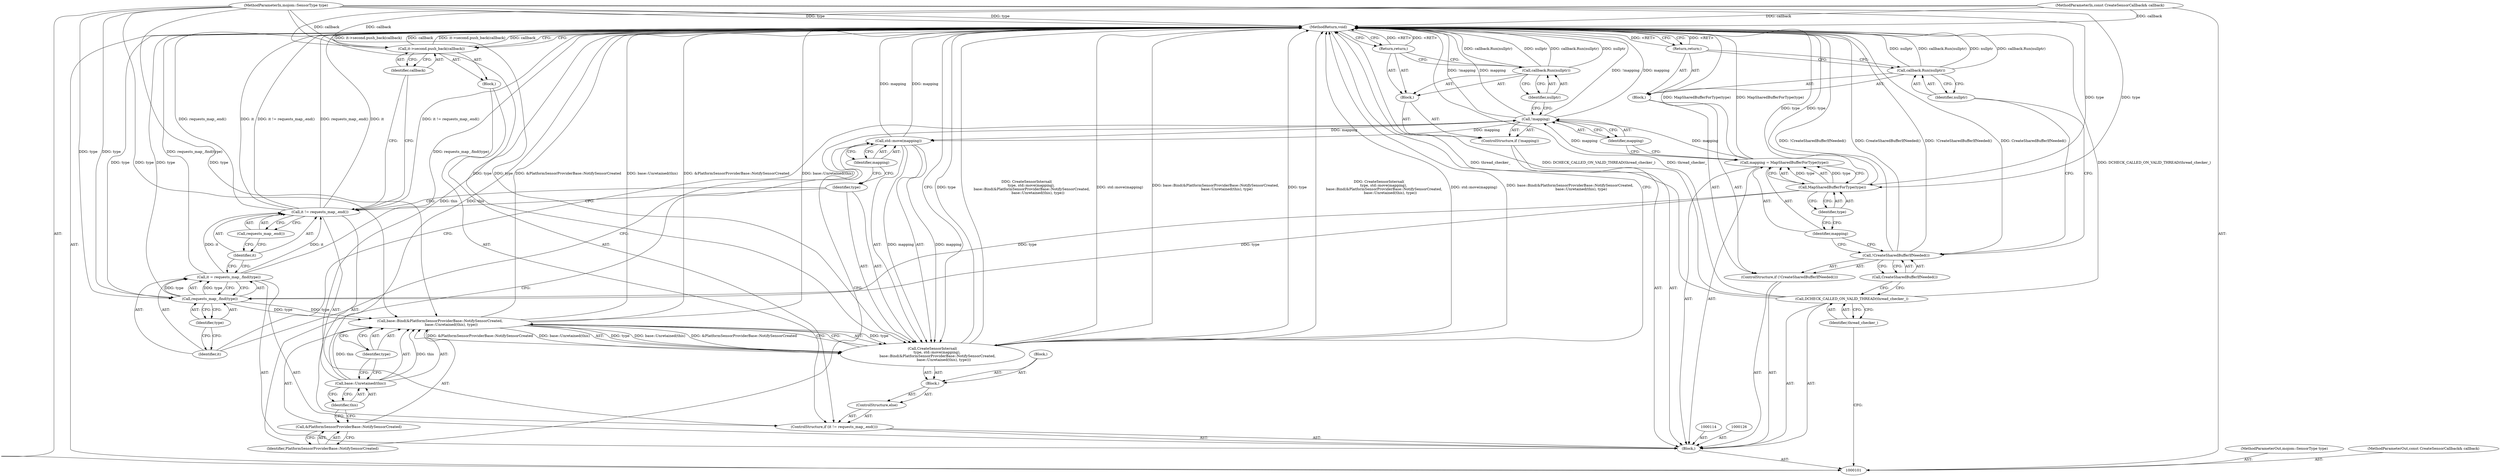 digraph "1_Chrome_c0c8978849ac57e4ecd613ddc8ff7852a2054734_19" {
"1000151" [label="(MethodReturn,void)"];
"1000115" [label="(Call,mapping = MapSharedBufferForType(type))"];
"1000116" [label="(Identifier,mapping)"];
"1000117" [label="(Call,MapSharedBufferForType(type))"];
"1000118" [label="(Identifier,type)"];
"1000122" [label="(Block,)"];
"1000119" [label="(ControlStructure,if (!mapping))"];
"1000120" [label="(Call,!mapping)"];
"1000121" [label="(Identifier,mapping)"];
"1000124" [label="(Identifier,nullptr)"];
"1000123" [label="(Call,callback.Run(nullptr))"];
"1000125" [label="(Return,return;)"];
"1000129" [label="(Call,requests_map_.find(type))"];
"1000130" [label="(Identifier,type)"];
"1000127" [label="(Call,it = requests_map_.find(type))"];
"1000128" [label="(Identifier,it)"];
"1000134" [label="(Call,requests_map_.end())"];
"1000131" [label="(ControlStructure,if (it != requests_map_.end()))"];
"1000135" [label="(Block,)"];
"1000132" [label="(Call,it != requests_map_.end())"];
"1000133" [label="(Identifier,it)"];
"1000137" [label="(Identifier,callback)"];
"1000136" [label="(Call,it->second.push_back(callback))"];
"1000102" [label="(MethodParameterIn,mojom::SensorType type)"];
"1000223" [label="(MethodParameterOut,mojom::SensorType type)"];
"1000138" [label="(ControlStructure,else)"];
"1000139" [label="(Block,)"];
"1000140" [label="(Block,)"];
"1000141" [label="(Call,CreateSensorInternal(\n        type, std::move(mapping),\n         base::Bind(&PlatformSensorProviderBase::NotifySensorCreated,\n                    base::Unretained(this), type)))"];
"1000143" [label="(Call,std::move(mapping))"];
"1000144" [label="(Identifier,mapping)"];
"1000142" [label="(Identifier,type)"];
"1000146" [label="(Call,&PlatformSensorProviderBase::NotifySensorCreated)"];
"1000147" [label="(Identifier,PlatformSensorProviderBase::NotifySensorCreated)"];
"1000145" [label="(Call,base::Bind(&PlatformSensorProviderBase::NotifySensorCreated,\n                    base::Unretained(this), type))"];
"1000148" [label="(Call,base::Unretained(this))"];
"1000149" [label="(Identifier,this)"];
"1000150" [label="(Identifier,type)"];
"1000103" [label="(MethodParameterIn,const CreateSensorCallback& callback)"];
"1000224" [label="(MethodParameterOut,const CreateSensorCallback& callback)"];
"1000104" [label="(Block,)"];
"1000105" [label="(Call,DCHECK_CALLED_ON_VALID_THREAD(thread_checker_))"];
"1000106" [label="(Identifier,thread_checker_)"];
"1000107" [label="(ControlStructure,if (!CreateSharedBufferIfNeeded()))"];
"1000110" [label="(Block,)"];
"1000108" [label="(Call,!CreateSharedBufferIfNeeded())"];
"1000109" [label="(Call,CreateSharedBufferIfNeeded())"];
"1000112" [label="(Identifier,nullptr)"];
"1000111" [label="(Call,callback.Run(nullptr))"];
"1000113" [label="(Return,return;)"];
"1000151" -> "1000101"  [label="AST: "];
"1000151" -> "1000113"  [label="CFG: "];
"1000151" -> "1000125"  [label="CFG: "];
"1000151" -> "1000136"  [label="CFG: "];
"1000151" -> "1000141"  [label="CFG: "];
"1000125" -> "1000151"  [label="DDG: <RET>"];
"1000115" -> "1000151"  [label="DDG: MapSharedBufferForType(type)"];
"1000129" -> "1000151"  [label="DDG: type"];
"1000141" -> "1000151"  [label="DDG: type"];
"1000141" -> "1000151"  [label="DDG: CreateSensorInternal(\n        type, std::move(mapping),\n         base::Bind(&PlatformSensorProviderBase::NotifySensorCreated,\n                    base::Unretained(this), type))"];
"1000141" -> "1000151"  [label="DDG: std::move(mapping)"];
"1000141" -> "1000151"  [label="DDG: base::Bind(&PlatformSensorProviderBase::NotifySensorCreated,\n                    base::Unretained(this), type)"];
"1000108" -> "1000151"  [label="DDG: !CreateSharedBufferIfNeeded()"];
"1000108" -> "1000151"  [label="DDG: CreateSharedBufferIfNeeded()"];
"1000105" -> "1000151"  [label="DDG: DCHECK_CALLED_ON_VALID_THREAD(thread_checker_)"];
"1000105" -> "1000151"  [label="DDG: thread_checker_"];
"1000117" -> "1000151"  [label="DDG: type"];
"1000120" -> "1000151"  [label="DDG: !mapping"];
"1000120" -> "1000151"  [label="DDG: mapping"];
"1000145" -> "1000151"  [label="DDG: &PlatformSensorProviderBase::NotifySensorCreated"];
"1000145" -> "1000151"  [label="DDG: base::Unretained(this)"];
"1000111" -> "1000151"  [label="DDG: callback.Run(nullptr)"];
"1000111" -> "1000151"  [label="DDG: nullptr"];
"1000123" -> "1000151"  [label="DDG: nullptr"];
"1000123" -> "1000151"  [label="DDG: callback.Run(nullptr)"];
"1000132" -> "1000151"  [label="DDG: it != requests_map_.end()"];
"1000132" -> "1000151"  [label="DDG: requests_map_.end()"];
"1000132" -> "1000151"  [label="DDG: it"];
"1000127" -> "1000151"  [label="DDG: requests_map_.find(type)"];
"1000103" -> "1000151"  [label="DDG: callback"];
"1000143" -> "1000151"  [label="DDG: mapping"];
"1000148" -> "1000151"  [label="DDG: this"];
"1000102" -> "1000151"  [label="DDG: type"];
"1000136" -> "1000151"  [label="DDG: it->second.push_back(callback)"];
"1000136" -> "1000151"  [label="DDG: callback"];
"1000113" -> "1000151"  [label="DDG: <RET>"];
"1000115" -> "1000104"  [label="AST: "];
"1000115" -> "1000117"  [label="CFG: "];
"1000116" -> "1000115"  [label="AST: "];
"1000117" -> "1000115"  [label="AST: "];
"1000121" -> "1000115"  [label="CFG: "];
"1000115" -> "1000151"  [label="DDG: MapSharedBufferForType(type)"];
"1000117" -> "1000115"  [label="DDG: type"];
"1000115" -> "1000120"  [label="DDG: mapping"];
"1000116" -> "1000115"  [label="AST: "];
"1000116" -> "1000108"  [label="CFG: "];
"1000118" -> "1000116"  [label="CFG: "];
"1000117" -> "1000115"  [label="AST: "];
"1000117" -> "1000118"  [label="CFG: "];
"1000118" -> "1000117"  [label="AST: "];
"1000115" -> "1000117"  [label="CFG: "];
"1000117" -> "1000151"  [label="DDG: type"];
"1000117" -> "1000115"  [label="DDG: type"];
"1000102" -> "1000117"  [label="DDG: type"];
"1000117" -> "1000129"  [label="DDG: type"];
"1000118" -> "1000117"  [label="AST: "];
"1000118" -> "1000116"  [label="CFG: "];
"1000117" -> "1000118"  [label="CFG: "];
"1000122" -> "1000119"  [label="AST: "];
"1000123" -> "1000122"  [label="AST: "];
"1000125" -> "1000122"  [label="AST: "];
"1000119" -> "1000104"  [label="AST: "];
"1000120" -> "1000119"  [label="AST: "];
"1000122" -> "1000119"  [label="AST: "];
"1000120" -> "1000119"  [label="AST: "];
"1000120" -> "1000121"  [label="CFG: "];
"1000121" -> "1000120"  [label="AST: "];
"1000124" -> "1000120"  [label="CFG: "];
"1000128" -> "1000120"  [label="CFG: "];
"1000120" -> "1000151"  [label="DDG: !mapping"];
"1000120" -> "1000151"  [label="DDG: mapping"];
"1000115" -> "1000120"  [label="DDG: mapping"];
"1000120" -> "1000143"  [label="DDG: mapping"];
"1000121" -> "1000120"  [label="AST: "];
"1000121" -> "1000115"  [label="CFG: "];
"1000120" -> "1000121"  [label="CFG: "];
"1000124" -> "1000123"  [label="AST: "];
"1000124" -> "1000120"  [label="CFG: "];
"1000123" -> "1000124"  [label="CFG: "];
"1000123" -> "1000122"  [label="AST: "];
"1000123" -> "1000124"  [label="CFG: "];
"1000124" -> "1000123"  [label="AST: "];
"1000125" -> "1000123"  [label="CFG: "];
"1000123" -> "1000151"  [label="DDG: nullptr"];
"1000123" -> "1000151"  [label="DDG: callback.Run(nullptr)"];
"1000125" -> "1000122"  [label="AST: "];
"1000125" -> "1000123"  [label="CFG: "];
"1000151" -> "1000125"  [label="CFG: "];
"1000125" -> "1000151"  [label="DDG: <RET>"];
"1000129" -> "1000127"  [label="AST: "];
"1000129" -> "1000130"  [label="CFG: "];
"1000130" -> "1000129"  [label="AST: "];
"1000127" -> "1000129"  [label="CFG: "];
"1000129" -> "1000151"  [label="DDG: type"];
"1000129" -> "1000127"  [label="DDG: type"];
"1000117" -> "1000129"  [label="DDG: type"];
"1000102" -> "1000129"  [label="DDG: type"];
"1000129" -> "1000145"  [label="DDG: type"];
"1000130" -> "1000129"  [label="AST: "];
"1000130" -> "1000128"  [label="CFG: "];
"1000129" -> "1000130"  [label="CFG: "];
"1000127" -> "1000104"  [label="AST: "];
"1000127" -> "1000129"  [label="CFG: "];
"1000128" -> "1000127"  [label="AST: "];
"1000129" -> "1000127"  [label="AST: "];
"1000133" -> "1000127"  [label="CFG: "];
"1000127" -> "1000151"  [label="DDG: requests_map_.find(type)"];
"1000129" -> "1000127"  [label="DDG: type"];
"1000127" -> "1000132"  [label="DDG: it"];
"1000128" -> "1000127"  [label="AST: "];
"1000128" -> "1000120"  [label="CFG: "];
"1000130" -> "1000128"  [label="CFG: "];
"1000134" -> "1000132"  [label="AST: "];
"1000134" -> "1000133"  [label="CFG: "];
"1000132" -> "1000134"  [label="CFG: "];
"1000131" -> "1000104"  [label="AST: "];
"1000132" -> "1000131"  [label="AST: "];
"1000135" -> "1000131"  [label="AST: "];
"1000138" -> "1000131"  [label="AST: "];
"1000135" -> "1000131"  [label="AST: "];
"1000136" -> "1000135"  [label="AST: "];
"1000132" -> "1000131"  [label="AST: "];
"1000132" -> "1000134"  [label="CFG: "];
"1000133" -> "1000132"  [label="AST: "];
"1000134" -> "1000132"  [label="AST: "];
"1000137" -> "1000132"  [label="CFG: "];
"1000142" -> "1000132"  [label="CFG: "];
"1000132" -> "1000151"  [label="DDG: it != requests_map_.end()"];
"1000132" -> "1000151"  [label="DDG: requests_map_.end()"];
"1000132" -> "1000151"  [label="DDG: it"];
"1000127" -> "1000132"  [label="DDG: it"];
"1000133" -> "1000132"  [label="AST: "];
"1000133" -> "1000127"  [label="CFG: "];
"1000134" -> "1000133"  [label="CFG: "];
"1000137" -> "1000136"  [label="AST: "];
"1000137" -> "1000132"  [label="CFG: "];
"1000136" -> "1000137"  [label="CFG: "];
"1000136" -> "1000135"  [label="AST: "];
"1000136" -> "1000137"  [label="CFG: "];
"1000137" -> "1000136"  [label="AST: "];
"1000151" -> "1000136"  [label="CFG: "];
"1000136" -> "1000151"  [label="DDG: it->second.push_back(callback)"];
"1000136" -> "1000151"  [label="DDG: callback"];
"1000103" -> "1000136"  [label="DDG: callback"];
"1000102" -> "1000101"  [label="AST: "];
"1000102" -> "1000151"  [label="DDG: type"];
"1000102" -> "1000117"  [label="DDG: type"];
"1000102" -> "1000129"  [label="DDG: type"];
"1000102" -> "1000141"  [label="DDG: type"];
"1000102" -> "1000145"  [label="DDG: type"];
"1000223" -> "1000101"  [label="AST: "];
"1000138" -> "1000131"  [label="AST: "];
"1000139" -> "1000138"  [label="AST: "];
"1000139" -> "1000138"  [label="AST: "];
"1000140" -> "1000139"  [label="AST: "];
"1000141" -> "1000139"  [label="AST: "];
"1000140" -> "1000139"  [label="AST: "];
"1000141" -> "1000139"  [label="AST: "];
"1000141" -> "1000145"  [label="CFG: "];
"1000142" -> "1000141"  [label="AST: "];
"1000143" -> "1000141"  [label="AST: "];
"1000145" -> "1000141"  [label="AST: "];
"1000151" -> "1000141"  [label="CFG: "];
"1000141" -> "1000151"  [label="DDG: type"];
"1000141" -> "1000151"  [label="DDG: CreateSensorInternal(\n        type, std::move(mapping),\n         base::Bind(&PlatformSensorProviderBase::NotifySensorCreated,\n                    base::Unretained(this), type))"];
"1000141" -> "1000151"  [label="DDG: std::move(mapping)"];
"1000141" -> "1000151"  [label="DDG: base::Bind(&PlatformSensorProviderBase::NotifySensorCreated,\n                    base::Unretained(this), type)"];
"1000145" -> "1000141"  [label="DDG: type"];
"1000145" -> "1000141"  [label="DDG: &PlatformSensorProviderBase::NotifySensorCreated"];
"1000145" -> "1000141"  [label="DDG: base::Unretained(this)"];
"1000102" -> "1000141"  [label="DDG: type"];
"1000143" -> "1000141"  [label="DDG: mapping"];
"1000143" -> "1000141"  [label="AST: "];
"1000143" -> "1000144"  [label="CFG: "];
"1000144" -> "1000143"  [label="AST: "];
"1000147" -> "1000143"  [label="CFG: "];
"1000143" -> "1000151"  [label="DDG: mapping"];
"1000143" -> "1000141"  [label="DDG: mapping"];
"1000120" -> "1000143"  [label="DDG: mapping"];
"1000144" -> "1000143"  [label="AST: "];
"1000144" -> "1000142"  [label="CFG: "];
"1000143" -> "1000144"  [label="CFG: "];
"1000142" -> "1000141"  [label="AST: "];
"1000142" -> "1000132"  [label="CFG: "];
"1000144" -> "1000142"  [label="CFG: "];
"1000146" -> "1000145"  [label="AST: "];
"1000146" -> "1000147"  [label="CFG: "];
"1000147" -> "1000146"  [label="AST: "];
"1000149" -> "1000146"  [label="CFG: "];
"1000147" -> "1000146"  [label="AST: "];
"1000147" -> "1000143"  [label="CFG: "];
"1000146" -> "1000147"  [label="CFG: "];
"1000145" -> "1000141"  [label="AST: "];
"1000145" -> "1000150"  [label="CFG: "];
"1000146" -> "1000145"  [label="AST: "];
"1000148" -> "1000145"  [label="AST: "];
"1000150" -> "1000145"  [label="AST: "];
"1000141" -> "1000145"  [label="CFG: "];
"1000145" -> "1000151"  [label="DDG: &PlatformSensorProviderBase::NotifySensorCreated"];
"1000145" -> "1000151"  [label="DDG: base::Unretained(this)"];
"1000145" -> "1000141"  [label="DDG: type"];
"1000145" -> "1000141"  [label="DDG: &PlatformSensorProviderBase::NotifySensorCreated"];
"1000145" -> "1000141"  [label="DDG: base::Unretained(this)"];
"1000148" -> "1000145"  [label="DDG: this"];
"1000129" -> "1000145"  [label="DDG: type"];
"1000102" -> "1000145"  [label="DDG: type"];
"1000148" -> "1000145"  [label="AST: "];
"1000148" -> "1000149"  [label="CFG: "];
"1000149" -> "1000148"  [label="AST: "];
"1000150" -> "1000148"  [label="CFG: "];
"1000148" -> "1000151"  [label="DDG: this"];
"1000148" -> "1000145"  [label="DDG: this"];
"1000149" -> "1000148"  [label="AST: "];
"1000149" -> "1000146"  [label="CFG: "];
"1000148" -> "1000149"  [label="CFG: "];
"1000150" -> "1000145"  [label="AST: "];
"1000150" -> "1000148"  [label="CFG: "];
"1000145" -> "1000150"  [label="CFG: "];
"1000103" -> "1000101"  [label="AST: "];
"1000103" -> "1000151"  [label="DDG: callback"];
"1000103" -> "1000136"  [label="DDG: callback"];
"1000224" -> "1000101"  [label="AST: "];
"1000104" -> "1000101"  [label="AST: "];
"1000105" -> "1000104"  [label="AST: "];
"1000107" -> "1000104"  [label="AST: "];
"1000114" -> "1000104"  [label="AST: "];
"1000115" -> "1000104"  [label="AST: "];
"1000119" -> "1000104"  [label="AST: "];
"1000126" -> "1000104"  [label="AST: "];
"1000127" -> "1000104"  [label="AST: "];
"1000131" -> "1000104"  [label="AST: "];
"1000105" -> "1000104"  [label="AST: "];
"1000105" -> "1000106"  [label="CFG: "];
"1000106" -> "1000105"  [label="AST: "];
"1000109" -> "1000105"  [label="CFG: "];
"1000105" -> "1000151"  [label="DDG: DCHECK_CALLED_ON_VALID_THREAD(thread_checker_)"];
"1000105" -> "1000151"  [label="DDG: thread_checker_"];
"1000106" -> "1000105"  [label="AST: "];
"1000106" -> "1000101"  [label="CFG: "];
"1000105" -> "1000106"  [label="CFG: "];
"1000107" -> "1000104"  [label="AST: "];
"1000108" -> "1000107"  [label="AST: "];
"1000110" -> "1000107"  [label="AST: "];
"1000110" -> "1000107"  [label="AST: "];
"1000111" -> "1000110"  [label="AST: "];
"1000113" -> "1000110"  [label="AST: "];
"1000108" -> "1000107"  [label="AST: "];
"1000108" -> "1000109"  [label="CFG: "];
"1000109" -> "1000108"  [label="AST: "];
"1000112" -> "1000108"  [label="CFG: "];
"1000116" -> "1000108"  [label="CFG: "];
"1000108" -> "1000151"  [label="DDG: !CreateSharedBufferIfNeeded()"];
"1000108" -> "1000151"  [label="DDG: CreateSharedBufferIfNeeded()"];
"1000109" -> "1000108"  [label="AST: "];
"1000109" -> "1000105"  [label="CFG: "];
"1000108" -> "1000109"  [label="CFG: "];
"1000112" -> "1000111"  [label="AST: "];
"1000112" -> "1000108"  [label="CFG: "];
"1000111" -> "1000112"  [label="CFG: "];
"1000111" -> "1000110"  [label="AST: "];
"1000111" -> "1000112"  [label="CFG: "];
"1000112" -> "1000111"  [label="AST: "];
"1000113" -> "1000111"  [label="CFG: "];
"1000111" -> "1000151"  [label="DDG: callback.Run(nullptr)"];
"1000111" -> "1000151"  [label="DDG: nullptr"];
"1000113" -> "1000110"  [label="AST: "];
"1000113" -> "1000111"  [label="CFG: "];
"1000151" -> "1000113"  [label="CFG: "];
"1000113" -> "1000151"  [label="DDG: <RET>"];
}

